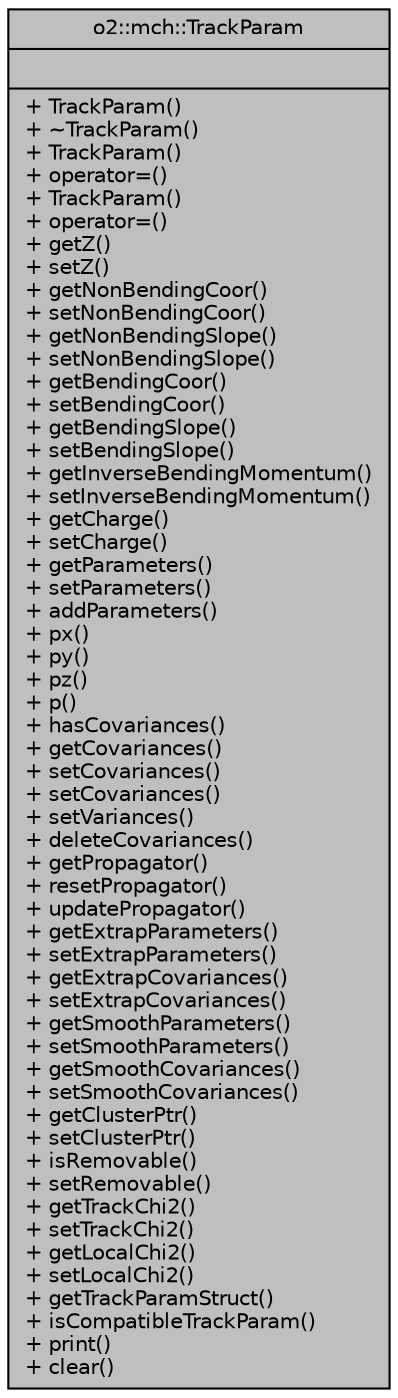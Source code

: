 digraph "o2::mch::TrackParam"
{
 // INTERACTIVE_SVG=YES
  bgcolor="transparent";
  edge [fontname="Helvetica",fontsize="10",labelfontname="Helvetica",labelfontsize="10"];
  node [fontname="Helvetica",fontsize="10",shape=record];
  Node1 [label="{o2::mch::TrackParam\n||+ TrackParam()\l+ ~TrackParam()\l+ TrackParam()\l+ operator=()\l+ TrackParam()\l+ operator=()\l+ getZ()\l+ setZ()\l+ getNonBendingCoor()\l+ setNonBendingCoor()\l+ getNonBendingSlope()\l+ setNonBendingSlope()\l+ getBendingCoor()\l+ setBendingCoor()\l+ getBendingSlope()\l+ setBendingSlope()\l+ getInverseBendingMomentum()\l+ setInverseBendingMomentum()\l+ getCharge()\l+ setCharge()\l+ getParameters()\l+ setParameters()\l+ addParameters()\l+ px()\l+ py()\l+ pz()\l+ p()\l+ hasCovariances()\l+ getCovariances()\l+ setCovariances()\l+ setCovariances()\l+ setVariances()\l+ deleteCovariances()\l+ getPropagator()\l+ resetPropagator()\l+ updatePropagator()\l+ getExtrapParameters()\l+ setExtrapParameters()\l+ getExtrapCovariances()\l+ setExtrapCovariances()\l+ getSmoothParameters()\l+ setSmoothParameters()\l+ getSmoothCovariances()\l+ setSmoothCovariances()\l+ getClusterPtr()\l+ setClusterPtr()\l+ isRemovable()\l+ setRemovable()\l+ getTrackChi2()\l+ setTrackChi2()\l+ getLocalChi2()\l+ setLocalChi2()\l+ getTrackParamStruct()\l+ isCompatibleTrackParam()\l+ print()\l+ clear()\l}",height=0.2,width=0.4,color="black", fillcolor="grey75", style="filled" fontcolor="black"];
}
